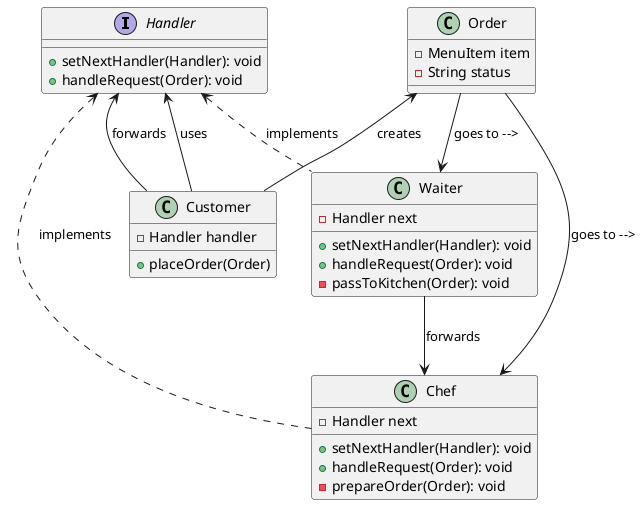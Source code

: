 @startuml

interface Handler {
    + setNextHandler(Handler): void
    + handleRequest(Order): void
}

class Customer {
    - Handler handler
    + placeOrder(Order)
}

class Waiter {
    - Handler next
    + setNextHandler(Handler): void
    + handleRequest(Order): void
    - passToKitchen(Order): void
}

class Chef {
    - Handler next
    + setNextHandler(Handler): void
    + handleRequest(Order): void
    - prepareOrder(Order): void
}

class Order {
    - MenuItem item
    - String status
}

Customer --> Handler : uses
Waiter .up.> Handler : implements
Chef .up.> Handler : implements
Handler <-- Customer : forwards
Waiter --> Chef : forwards
Order <-- Customer : creates
Order --> Waiter : goes to -->
Order --> Chef : goes to -->

@enduml